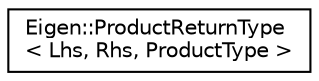 digraph "Graphical Class Hierarchy"
{
  edge [fontname="Helvetica",fontsize="10",labelfontname="Helvetica",labelfontsize="10"];
  node [fontname="Helvetica",fontsize="10",shape=record];
  rankdir="LR";
  Node1 [label="Eigen::ProductReturnType\l\< Lhs, Rhs, ProductType \>",height=0.2,width=0.4,color="black", fillcolor="white", style="filled",URL="$struct_eigen_1_1_product_return_type.html",tooltip="Helper class to get the correct and optimized returned type of operator*. "];
}
